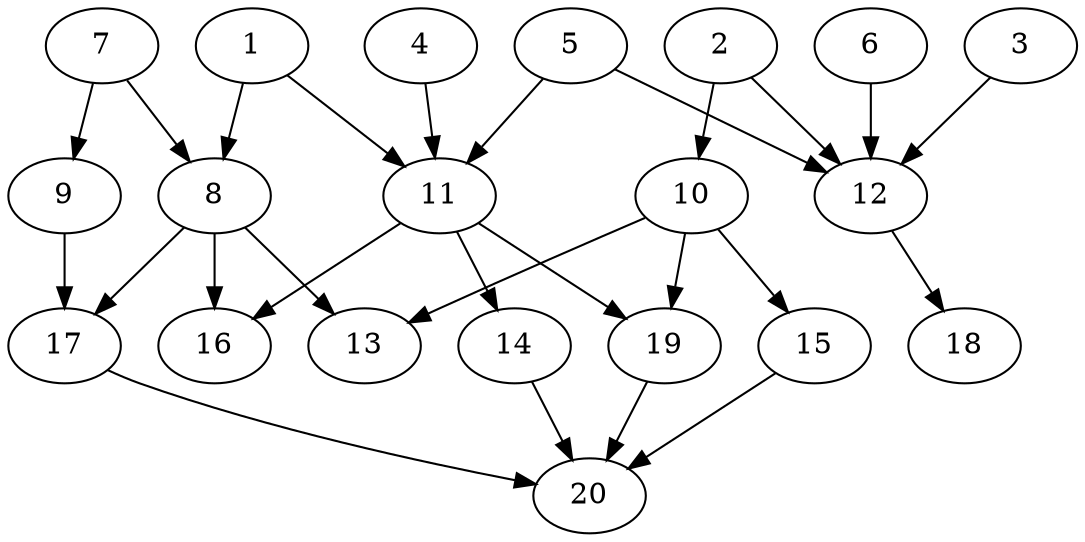 // DAG automatically generated by daggen at Wed Jul 24 21:21:54 2019
// ./daggen --dot -n 20 --ccr 0.5 --fat 0.8 --regular 0.5 --density 0.6 --mindata 5242880 --maxdata 52428800 
digraph G {
  1 [size="103077888", alpha="0.06", expect_size="51538944"] 
  1 -> 8 [size ="51538944"]
  1 -> 11 [size ="51538944"]
  2 [size="43190272", alpha="0.01", expect_size="21595136"] 
  2 -> 10 [size ="21595136"]
  2 -> 12 [size ="21595136"]
  3 [size="23027712", alpha="0.04", expect_size="11513856"] 
  3 -> 12 [size ="11513856"]
  4 [size="57260032", alpha="0.00", expect_size="28630016"] 
  4 -> 11 [size ="28630016"]
  5 [size="16580608", alpha="0.19", expect_size="8290304"] 
  5 -> 11 [size ="8290304"]
  5 -> 12 [size ="8290304"]
  6 [size="43210752", alpha="0.04", expect_size="21605376"] 
  6 -> 12 [size ="21605376"]
  7 [size="99643392", alpha="0.05", expect_size="49821696"] 
  7 -> 8 [size ="49821696"]
  7 -> 9 [size ="49821696"]
  8 [size="72212480", alpha="0.17", expect_size="36106240"] 
  8 -> 13 [size ="36106240"]
  8 -> 16 [size ="36106240"]
  8 -> 17 [size ="36106240"]
  9 [size="88518656", alpha="0.02", expect_size="44259328"] 
  9 -> 17 [size ="44259328"]
  10 [size="21164032", alpha="0.07", expect_size="10582016"] 
  10 -> 13 [size ="10582016"]
  10 -> 15 [size ="10582016"]
  10 -> 19 [size ="10582016"]
  11 [size="14940160", alpha="0.12", expect_size="7470080"] 
  11 -> 14 [size ="7470080"]
  11 -> 16 [size ="7470080"]
  11 -> 19 [size ="7470080"]
  12 [size="44427264", alpha="0.20", expect_size="22213632"] 
  12 -> 18 [size ="22213632"]
  13 [size="47847424", alpha="0.19", expect_size="23923712"] 
  14 [size="66193408", alpha="0.20", expect_size="33096704"] 
  14 -> 20 [size ="33096704"]
  15 [size="66299904", alpha="0.17", expect_size="33149952"] 
  15 -> 20 [size ="33149952"]
  16 [size="61001728", alpha="0.19", expect_size="30500864"] 
  17 [size="80437248", alpha="0.15", expect_size="40218624"] 
  17 -> 20 [size ="40218624"]
  18 [size="11118592", alpha="0.12", expect_size="5559296"] 
  19 [size="93380608", alpha="0.16", expect_size="46690304"] 
  19 -> 20 [size ="46690304"]
  20 [size="103444480", alpha="0.02", expect_size="51722240"] 
}

